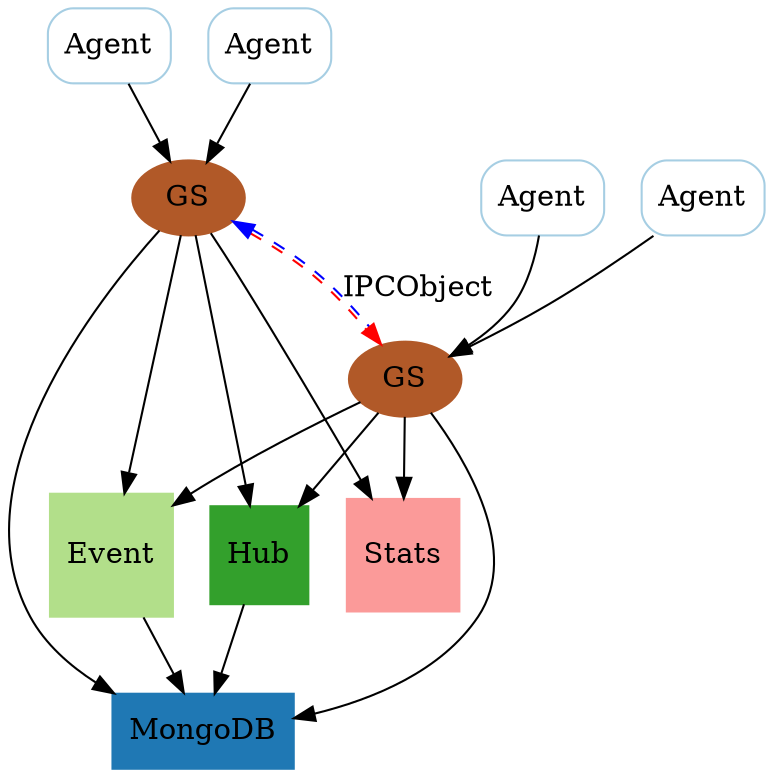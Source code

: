 digraph G {
	node [colorscheme=paired12];

	Agent1 [label=Agent style=rounded shape=rect color=1];
	Agent2 [label=Agent style=rounded  shape=rect color=1];
	Agent3 [label=Agent style=rounded  shape=rect color=1];
	Agent4 [label=Agent style=rounded  shape=rect color=1];
	Agent1->GS1;
	Agent2->GS1;
	Agent3->GS2;
	Agent4->GS2;
	GS1 [label=GS style=filled color=12];
	GS2 [label=GS style=filled color=12];
	Event [style=filled shape=square color=3];
	Hub [style=filled shape=square color=4];
	Stats [style=filled shape=square color=5];
	GS1->Hub;
	GS2->Hub;
	GS1->Event;
	GS2->Event; 
	GS1->Stats;
	GS2->Stats; 
	GS1->GS2 [dir=both label=IPCObject style=dashed color="red:blue"];
	MongoDB [style=filled shape=rect color=2];
	Hub->MongoDB;
	Event->MongoDB;
	GS1->MongoDB;
	GS2->MongoDB;
}
